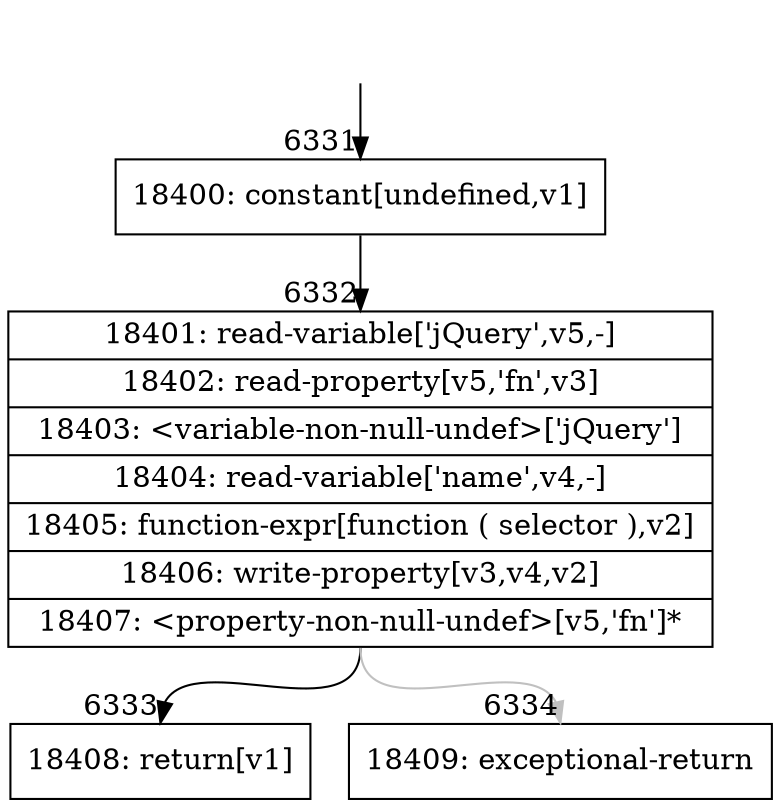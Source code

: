 digraph {
rankdir="TD"
BB_entry411[shape=none,label=""];
BB_entry411 -> BB6331 [tailport=s, headport=n, headlabel="    6331"]
BB6331 [shape=record label="{18400: constant[undefined,v1]}" ] 
BB6331 -> BB6332 [tailport=s, headport=n, headlabel="      6332"]
BB6332 [shape=record label="{18401: read-variable['jQuery',v5,-]|18402: read-property[v5,'fn',v3]|18403: \<variable-non-null-undef\>['jQuery']|18404: read-variable['name',v4,-]|18405: function-expr[function ( selector ),v2]|18406: write-property[v3,v4,v2]|18407: \<property-non-null-undef\>[v5,'fn']*}" ] 
BB6332 -> BB6333 [tailport=s, headport=n, headlabel="      6333"]
BB6332 -> BB6334 [tailport=s, headport=n, color=gray, headlabel="      6334"]
BB6333 [shape=record label="{18408: return[v1]}" ] 
BB6334 [shape=record label="{18409: exceptional-return}" ] 
}
